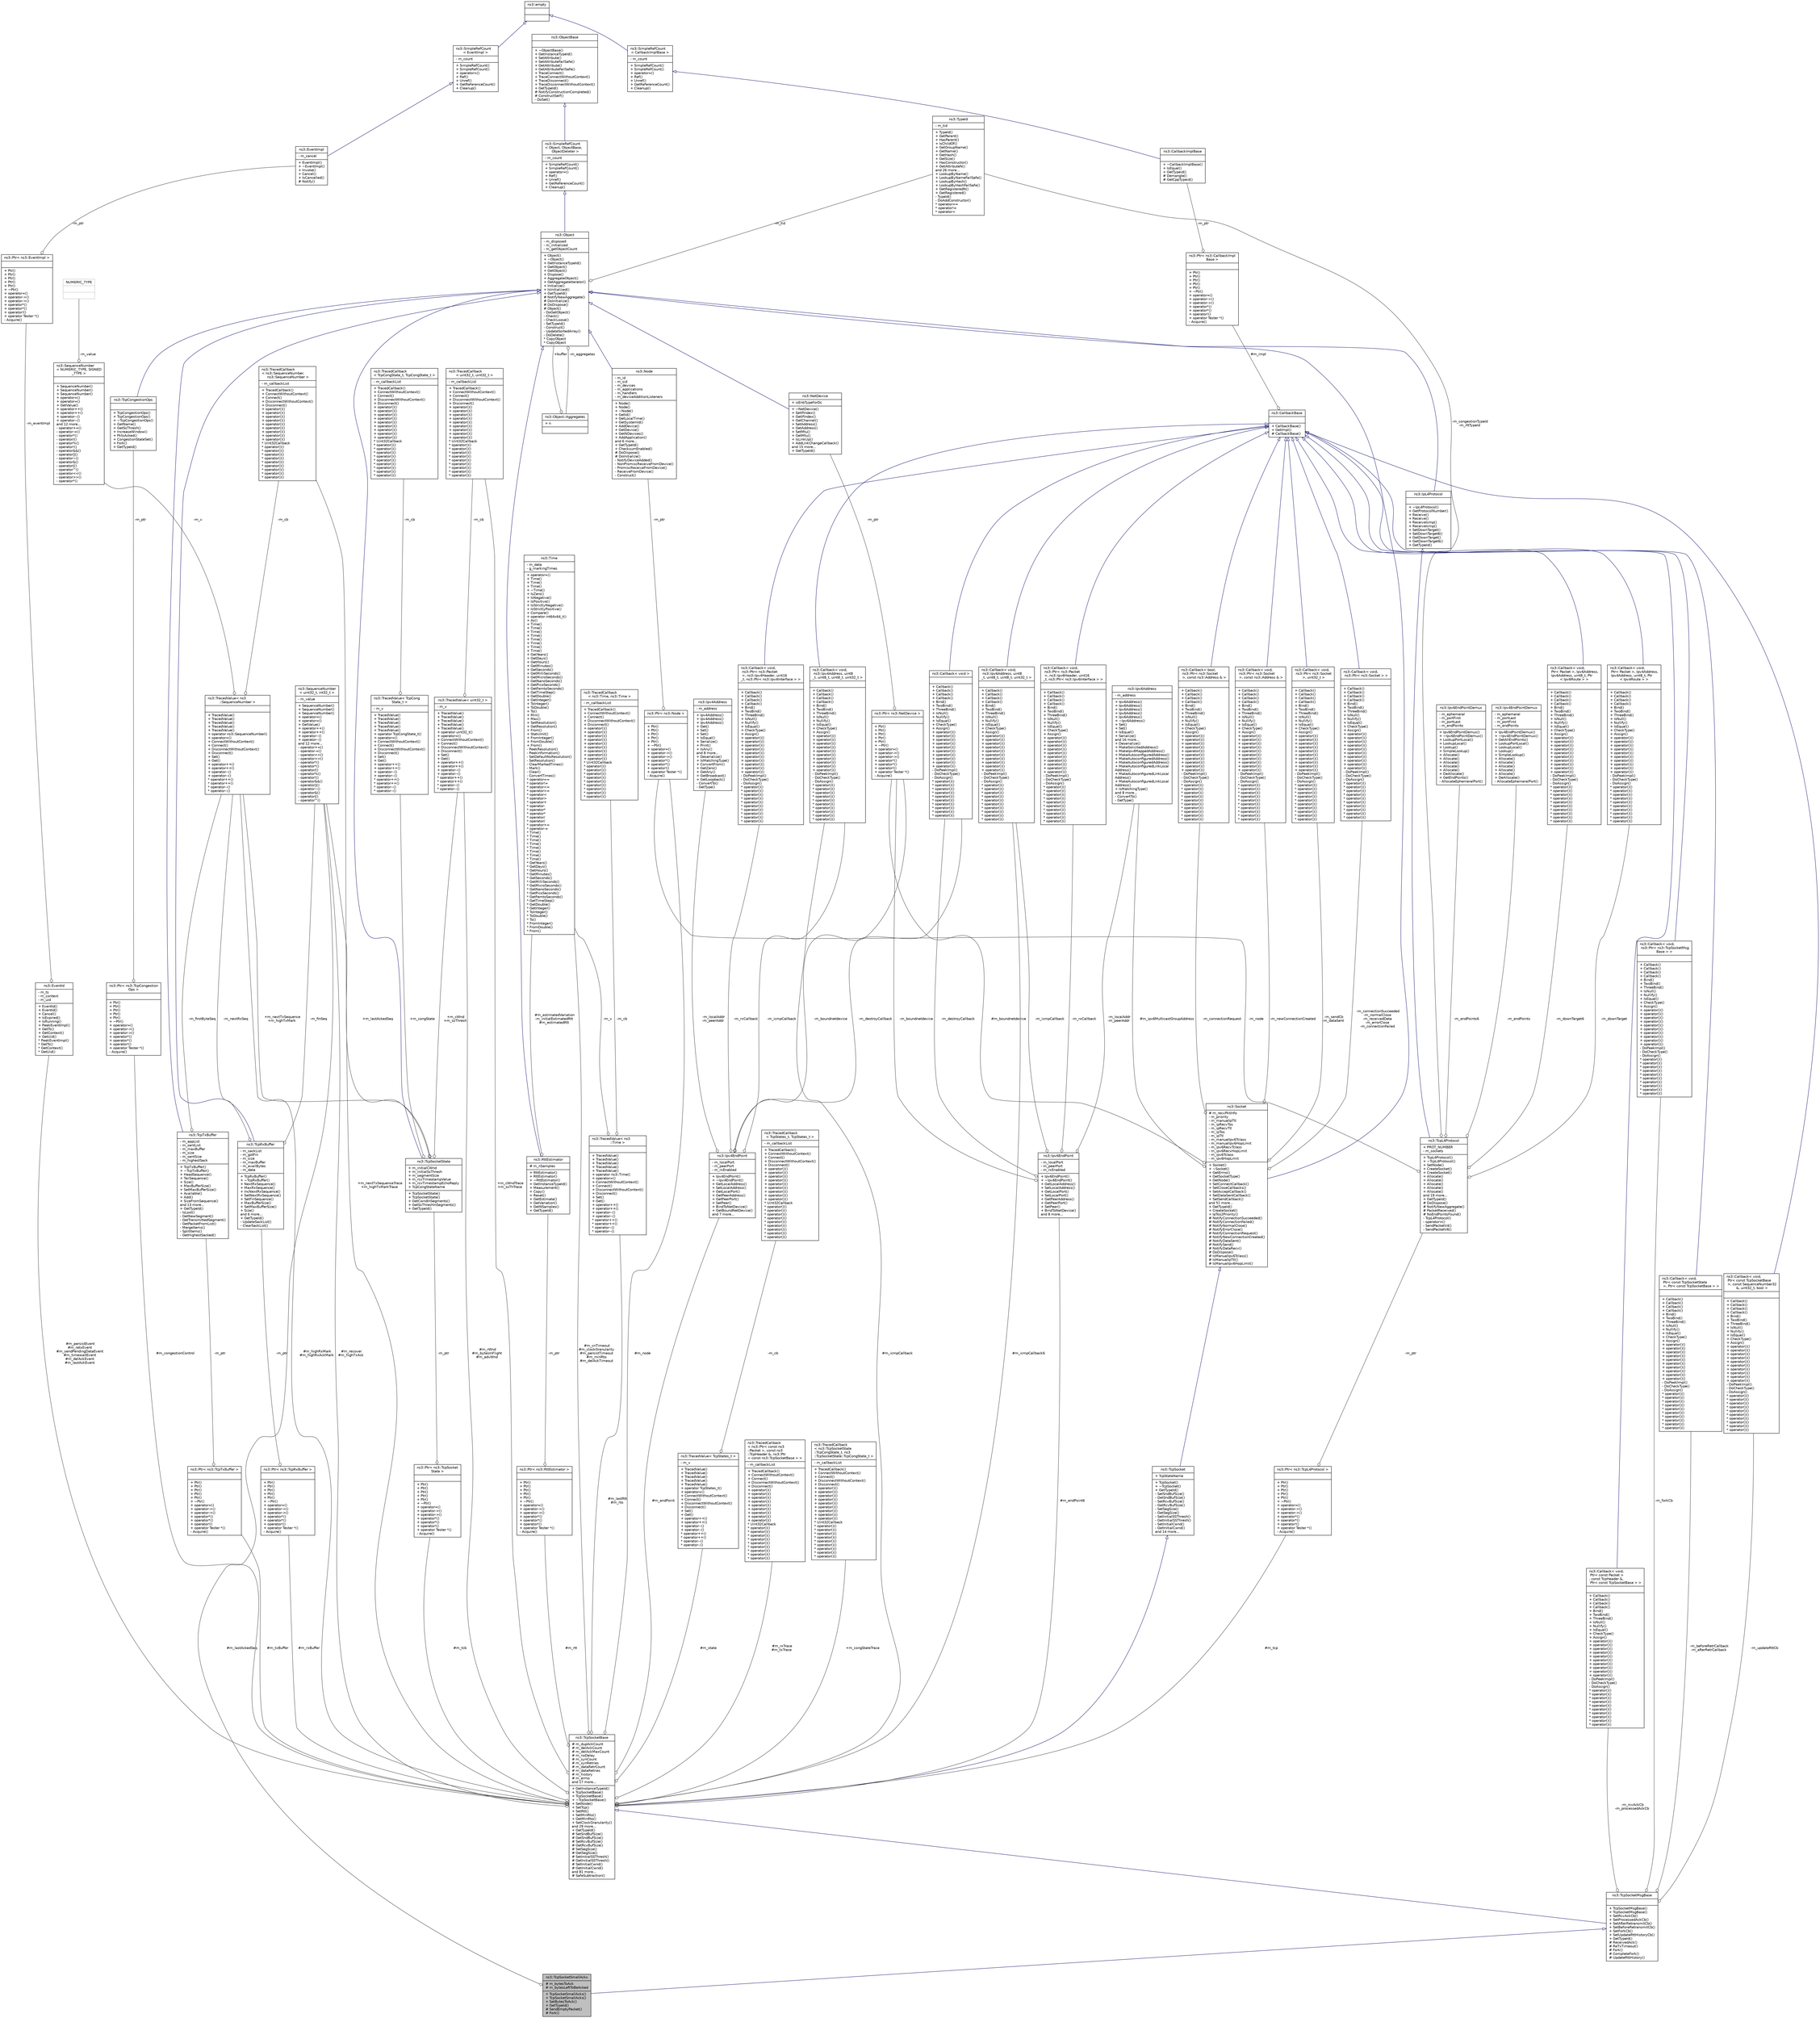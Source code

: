 digraph "ns3::TcpSocketSmallAcks"
{
  edge [fontname="Helvetica",fontsize="10",labelfontname="Helvetica",labelfontsize="10"];
  node [fontname="Helvetica",fontsize="10",shape=record];
  Node1 [label="{ns3::TcpSocketSmallAcks\n|# m_bytesToAck\l# m_bytesLeftToBeAcked\l|+ TcpSocketSmallAcks()\l+ TcpSocketSmallAcks()\l+ SetBytesToAck()\l+ GetTypeId()\l# SendEmptyPacket()\l# Fork()\l}",height=0.2,width=0.4,color="black", fillcolor="grey75", style="filled", fontcolor="black"];
  Node2 -> Node1 [dir="back",color="midnightblue",fontsize="10",style="solid",arrowtail="onormal"];
  Node2 [label="{ns3::TcpSocketMsgBase\n||+ TcpSocketMsgBase()\l+ TcpSocketMsgBase()\l+ SetRcvAckCb()\l+ SetProcessedAckCb()\l+ SetAfterRetransmitCb()\l+ SetBeforeRetransmitCb()\l+ SetForkCb()\l+ SetUpdateRttHistoryCb()\l+ GetTypeId()\l# ReceivedAck()\l# ReTxTimeout()\l# Fork()\l# CompleteFork()\l# UpdateRttHistory()\l}",height=0.2,width=0.4,color="black", fillcolor="white", style="filled",URL="$dd/d88/classns3_1_1TcpSocketMsgBase.html",tooltip="Class for inserting callbacks special points of the flow of TCP sockets. "];
  Node3 -> Node2 [dir="back",color="midnightblue",fontsize="10",style="solid",arrowtail="onormal"];
  Node3 [label="{ns3::TcpSocketBase\n|# m_dupAckCount\l# m_delAckCount\l# m_delAckMaxCount\l# m_noDelay\l# m_synCount\l# m_synRetries\l# m_dataRetrCount\l# m_dataRetries\l# m_history\l# m_errno\land 17 more...\l|+ GetInstanceTypeId()\l+ TcpSocketBase()\l+ TcpSocketBase()\l+ ~TcpSocketBase()\l+ SetNode()\l+ SetTcp()\l+ SetRtt()\l+ SetMinRto()\l+ GetMinRto()\l+ SetClockGranularity()\land 29 more...\l+ GetTypeId()\l# SetSndBufSize()\l# GetSndBufSize()\l# SetRcvBufSize()\l# GetRcvBufSize()\l# SetSegSize()\l# GetSegSize()\l# SetInitialSSThresh()\l# GetInitialSSThresh()\l# SetInitialCwnd()\l# GetInitialCwnd()\land 81 more...\l# SafeSubtraction()\l}",height=0.2,width=0.4,color="black", fillcolor="white", style="filled",URL="$d1/d45/classns3_1_1TcpSocketBase.html",tooltip="A base class for implementation of a stream socket using TCP. "];
  Node4 -> Node3 [dir="back",color="midnightblue",fontsize="10",style="solid",arrowtail="onormal"];
  Node4 [label="{ns3::TcpSocket\n|+ TcpStateName\l|+ TcpSocket()\l+ ~TcpSocket()\l+ GetTypeId()\l- SetSndBufSize()\l- GetSndBufSize()\l- SetRcvBufSize()\l- GetRcvBufSize()\l- SetSegSize()\l- GetSegSize()\l- SetInitialSSThresh()\l- GetInitialSSThresh()\l- SetInitialCwnd()\l- GetInitialCwnd()\land 14 more...\l}",height=0.2,width=0.4,color="black", fillcolor="white", style="filled",URL="$d2/dc5/classns3_1_1TcpSocket.html",tooltip="(abstract) base class of all TcpSockets "];
  Node5 -> Node4 [dir="back",color="midnightblue",fontsize="10",style="solid",arrowtail="onormal"];
  Node5 [label="{ns3::Socket\n|# m_recvPktInfo\l- m_priority\l- m_manualIpTtl\l- m_ipRecvTos\l- m_ipRecvTtl\l- m_ipTos\l- m_ipTtl\l- m_manualIpv6Tclass\l- m_manualIpv6HopLimit\l- m_ipv6RecvTclass\l- m_ipv6RecvHopLimit\l- m_ipv6Tclass\l- m_ipv6HopLimit\l|+ Socket()\l+ ~Socket()\l+ GetErrno()\l+ GetSocketType()\l+ GetNode()\l+ SetConnectCallback()\l+ SetCloseCallbacks()\l+ SetAcceptCallback()\l+ SetDataSentCallback()\l+ SetSendCallback()\land 51 more...\l+ GetTypeId()\l+ CreateSocket()\l+ IpTos2Priority()\l# NotifyConnectionSucceeded()\l# NotifyConnectionFailed()\l# NotifyNormalClose()\l# NotifyErrorClose()\l# NotifyConnectionRequest()\l# NotifyNewConnectionCreated()\l# NotifyDataSent()\l# NotifySend()\l# NotifyDataRecv()\l# DoDispose()\l# IsManualIpv6Tclass()\l# IsManualIpTtl()\l# IsManualIpv6HopLimit()\l}",height=0.2,width=0.4,color="black", fillcolor="white", style="filled",URL="$d9/df2/classns3_1_1Socket.html",tooltip="A low-level Socket API based loosely on the BSD Socket API.A few things to keep in mind about this ty..."];
  Node6 -> Node5 [dir="back",color="midnightblue",fontsize="10",style="solid",arrowtail="onormal"];
  Node6 [label="{ns3::Object\n|- m_disposed\l- m_initialized\l- m_getObjectCount\l|+ Object()\l+ ~Object()\l+ GetInstanceTypeId()\l+ GetObject()\l+ GetObject()\l+ Dispose()\l+ AggregateObject()\l+ GetAggregateIterator()\l+ Initialize()\l+ IsInitialized()\l+ GetTypeId()\l# NotifyNewAggregate()\l# DoInitialize()\l# DoDispose()\l# Object()\l- DoGetObject()\l- Check()\l- CheckLoose()\l- SetTypeId()\l- Construct()\l- UpdateSortedArray()\l- DoDelete()\l* CopyObject\l* CopyObject\l}",height=0.2,width=0.4,color="black", fillcolor="white", style="filled",URL="$d9/d77/classns3_1_1Object.html",tooltip="A base class which provides memory management and object aggregation. "];
  Node7 -> Node6 [dir="back",color="midnightblue",fontsize="10",style="solid",arrowtail="onormal"];
  Node7 [label="{ns3::SimpleRefCount\l\< Object, ObjectBase,\l ObjectDeleter \>\n|- m_count\l|+ SimpleRefCount()\l+ SimpleRefCount()\l+ operator=()\l+ Ref()\l+ Unref()\l+ GetReferenceCount()\l+ Cleanup()\l}",height=0.2,width=0.4,color="black", fillcolor="white", style="filled",URL="$da/da1/classns3_1_1SimpleRefCount.html"];
  Node8 -> Node7 [dir="back",color="midnightblue",fontsize="10",style="solid",arrowtail="onormal"];
  Node8 [label="{ns3::ObjectBase\n||+ ~ObjectBase()\l+ GetInstanceTypeId()\l+ SetAttribute()\l+ SetAttributeFailSafe()\l+ GetAttribute()\l+ GetAttributeFailSafe()\l+ TraceConnect()\l+ TraceConnectWithoutContext()\l+ TraceDisconnect()\l+ TraceDisconnectWithoutContext()\l+ GetTypeId()\l# NotifyConstructionCompleted()\l# ConstructSelf()\l- DoSet()\l}",height=0.2,width=0.4,color="black", fillcolor="white", style="filled",URL="$d2/dac/classns3_1_1ObjectBase.html",tooltip="Anchor the ns-3 type and attribute system. "];
  Node9 -> Node6 [color="grey25",fontsize="10",style="solid",label=" -m_tid" ,arrowhead="odiamond"];
  Node9 [label="{ns3::TypeId\n|- m_tid\l|+ TypeId()\l+ GetParent()\l+ HasParent()\l+ IsChildOf()\l+ GetGroupName()\l+ GetName()\l+ GetHash()\l+ GetSize()\l+ HasConstructor()\l+ GetAttributeN()\land 26 more...\l+ LookupByName()\l+ LookupByNameFailSafe()\l+ LookupByHash()\l+ LookupByHashFailSafe()\l+ GetRegisteredN()\l+ GetRegistered()\l- TypeId()\l- DoAddConstructor()\l* operator==\l* operator!=\l* operator\<\l}",height=0.2,width=0.4,color="black", fillcolor="white", style="filled",URL="$d6/d11/classns3_1_1TypeId.html",tooltip="a unique identifier for an interface. "];
  Node10 -> Node6 [color="grey25",fontsize="10",style="solid",label=" -m_aggregates" ,arrowhead="odiamond"];
  Node10 [label="{ns3::Object::Aggregates\n|+ n\l|}",height=0.2,width=0.4,color="black", fillcolor="white", style="filled",URL="$d5/de9/structns3_1_1Object_1_1Aggregates.html"];
  Node6 -> Node10 [color="grey25",fontsize="10",style="solid",label=" +buffer" ,arrowhead="odiamond"];
  Node11 -> Node5 [color="grey25",fontsize="10",style="solid",label=" #m_boundnetdevice" ,arrowhead="odiamond"];
  Node11 [label="{ns3::Ptr\< ns3::NetDevice \>\n||+ Ptr()\l+ Ptr()\l+ Ptr()\l+ Ptr()\l+ Ptr()\l+ ~Ptr()\l+ operator=()\l+ operator-\>()\l+ operator-\>()\l+ operator*()\l+ operator*()\l+ operator!()\l+ operator Tester *()\l- Acquire()\l}",height=0.2,width=0.4,color="black", fillcolor="white", style="filled",URL="$dc/d90/classns3_1_1Ptr.html"];
  Node12 -> Node11 [color="grey25",fontsize="10",style="solid",label=" -m_ptr" ,arrowhead="odiamond"];
  Node12 [label="{ns3::NetDevice\n|+ isEnbTypeForDc\l|+ ~NetDevice()\l+ SetIfIndex()\l+ GetIfIndex()\l+ GetChannel()\l+ SetAddress()\l+ GetAddress()\l+ SetMtu()\l+ GetMtu()\l+ IsLinkUp()\l+ AddLinkChangeCallback()\land 15 more...\l+ GetTypeId()\l}",height=0.2,width=0.4,color="black", fillcolor="white", style="filled",URL="$d9/dac/classns3_1_1NetDevice.html",tooltip="Network layer to device interface. "];
  Node6 -> Node12 [dir="back",color="midnightblue",fontsize="10",style="solid",arrowtail="onormal"];
  Node13 -> Node5 [color="grey25",fontsize="10",style="solid",label=" #m_ipv6MulticastGroupAddress" ,arrowhead="odiamond"];
  Node13 [label="{ns3::Ipv6Address\n|- m_address\l|+ Ipv6Address()\l+ Ipv6Address()\l+ Ipv6Address()\l+ Ipv6Address()\l+ Ipv6Address()\l+ ~Ipv6Address()\l+ Set()\l+ Set()\l+ IsEqual()\l+ Serialize()\land 16 more...\l+ Deserialize()\l+ MakeSolicitedAddress()\l+ MakeIpv4MappedAddress()\l+ MakeAutoconfiguredAddress()\l+ MakeAutoconfiguredAddress()\l+ MakeAutoconfiguredAddress()\l+ MakeAutoconfiguredLinkLocal\lAddress()\l+ MakeAutoconfiguredLinkLocal\lAddress()\l+ MakeAutoconfiguredLinkLocal\lAddress()\l+ IsMatchingType()\land 8 more...\l- ConvertTo()\l- GetType()\l}",height=0.2,width=0.4,color="black", fillcolor="white", style="filled",URL="$d5/de6/classns3_1_1Ipv6Address.html",tooltip="Describes an IPv6 address. "];
  Node14 -> Node5 [color="grey25",fontsize="10",style="solid",label=" -m_newConnectionCreated" ,arrowhead="odiamond"];
  Node14 [label="{ns3::Callback\< void,\l ns3::Ptr\< ns3::Socket\l \>, const ns3::Address & \>\n||+ Callback()\l+ Callback()\l+ Callback()\l+ Callback()\l+ Bind()\l+ TwoBind()\l+ ThreeBind()\l+ IsNull()\l+ Nullify()\l+ IsEqual()\l+ CheckType()\l+ Assign()\l+ operator()()\l+ operator()()\l+ operator()()\l+ operator()()\l+ operator()()\l+ operator()()\l+ operator()()\l+ operator()()\l+ operator()()\l+ operator()()\l- DoPeekImpl()\l- DoCheckType()\l- DoAssign()\l* operator()()\l* operator()()\l* operator()()\l* operator()()\l* operator()()\l* operator()()\l* operator()()\l* operator()()\l* operator()()\l* operator()()\l}",height=0.2,width=0.4,color="black", fillcolor="white", style="filled",URL="$d1/d48/classns3_1_1Callback.html"];
  Node15 -> Node14 [dir="back",color="midnightblue",fontsize="10",style="solid",arrowtail="onormal"];
  Node15 [label="{ns3::CallbackBase\n||+ CallbackBase()\l+ GetImpl()\l# CallbackBase()\l}",height=0.2,width=0.4,color="black", fillcolor="white", style="filled",URL="$d7/db5/classns3_1_1CallbackBase.html"];
  Node16 -> Node15 [color="grey25",fontsize="10",style="solid",label=" #m_impl" ,arrowhead="odiamond"];
  Node16 [label="{ns3::Ptr\< ns3::CallbackImpl\lBase \>\n||+ Ptr()\l+ Ptr()\l+ Ptr()\l+ Ptr()\l+ Ptr()\l+ ~Ptr()\l+ operator=()\l+ operator-\>()\l+ operator-\>()\l+ operator*()\l+ operator*()\l+ operator!()\l+ operator Tester *()\l- Acquire()\l}",height=0.2,width=0.4,color="black", fillcolor="white", style="filled",URL="$dc/d90/classns3_1_1Ptr.html"];
  Node17 -> Node16 [color="grey25",fontsize="10",style="solid",label=" -m_ptr" ,arrowhead="odiamond"];
  Node17 [label="{ns3::CallbackImplBase\n||+ ~CallbackImplBase()\l+ IsEqual()\l+ GetTypeid()\l# Demangle()\l# GetCppTypeid()\l}",height=0.2,width=0.4,color="black", fillcolor="white", style="filled",URL="$d3/dfa/classns3_1_1CallbackImplBase.html"];
  Node18 -> Node17 [dir="back",color="midnightblue",fontsize="10",style="solid",arrowtail="onormal"];
  Node18 [label="{ns3::SimpleRefCount\l\< CallbackImplBase \>\n|- m_count\l|+ SimpleRefCount()\l+ SimpleRefCount()\l+ operator=()\l+ Ref()\l+ Unref()\l+ GetReferenceCount()\l+ Cleanup()\l}",height=0.2,width=0.4,color="black", fillcolor="white", style="filled",URL="$da/da1/classns3_1_1SimpleRefCount.html"];
  Node19 -> Node18 [dir="back",color="midnightblue",fontsize="10",style="solid",arrowtail="onormal"];
  Node19 [label="{ns3::empty\n||}",height=0.2,width=0.4,color="black", fillcolor="white", style="filled",URL="$d9/d6a/classns3_1_1empty.html",tooltip="make Callback use a separate empty type "];
  Node20 -> Node5 [color="grey25",fontsize="10",style="solid",label=" -m_sendCb\n-m_dataSent" ,arrowhead="odiamond"];
  Node20 [label="{ns3::Callback\< void,\l ns3::Ptr\< ns3::Socket\l \>, uint32_t \>\n||+ Callback()\l+ Callback()\l+ Callback()\l+ Callback()\l+ Bind()\l+ TwoBind()\l+ ThreeBind()\l+ IsNull()\l+ Nullify()\l+ IsEqual()\l+ CheckType()\l+ Assign()\l+ operator()()\l+ operator()()\l+ operator()()\l+ operator()()\l+ operator()()\l+ operator()()\l+ operator()()\l+ operator()()\l+ operator()()\l+ operator()()\l- DoPeekImpl()\l- DoCheckType()\l- DoAssign()\l* operator()()\l* operator()()\l* operator()()\l* operator()()\l* operator()()\l* operator()()\l* operator()()\l* operator()()\l* operator()()\l* operator()()\l}",height=0.2,width=0.4,color="black", fillcolor="white", style="filled",URL="$d1/d48/classns3_1_1Callback.html"];
  Node15 -> Node20 [dir="back",color="midnightblue",fontsize="10",style="solid",arrowtail="onormal"];
  Node21 -> Node5 [color="grey25",fontsize="10",style="solid",label=" -m_connectionSucceeded\n-m_normalClose\n-m_receivedData\n-m_errorClose\n-m_connectionFailed" ,arrowhead="odiamond"];
  Node21 [label="{ns3::Callback\< void,\l ns3::Ptr\< ns3::Socket \> \>\n||+ Callback()\l+ Callback()\l+ Callback()\l+ Callback()\l+ Bind()\l+ TwoBind()\l+ ThreeBind()\l+ IsNull()\l+ Nullify()\l+ IsEqual()\l+ CheckType()\l+ Assign()\l+ operator()()\l+ operator()()\l+ operator()()\l+ operator()()\l+ operator()()\l+ operator()()\l+ operator()()\l+ operator()()\l+ operator()()\l+ operator()()\l- DoPeekImpl()\l- DoCheckType()\l- DoAssign()\l* operator()()\l* operator()()\l* operator()()\l* operator()()\l* operator()()\l* operator()()\l* operator()()\l* operator()()\l* operator()()\l* operator()()\l}",height=0.2,width=0.4,color="black", fillcolor="white", style="filled",URL="$d1/d48/classns3_1_1Callback.html"];
  Node15 -> Node21 [dir="back",color="midnightblue",fontsize="10",style="solid",arrowtail="onormal"];
  Node22 -> Node5 [color="grey25",fontsize="10",style="solid",label=" -m_connectionRequest" ,arrowhead="odiamond"];
  Node22 [label="{ns3::Callback\< bool,\l ns3::Ptr\< ns3::Socket\l \>, const ns3::Address & \>\n||+ Callback()\l+ Callback()\l+ Callback()\l+ Callback()\l+ Bind()\l+ TwoBind()\l+ ThreeBind()\l+ IsNull()\l+ Nullify()\l+ IsEqual()\l+ CheckType()\l+ Assign()\l+ operator()()\l+ operator()()\l+ operator()()\l+ operator()()\l+ operator()()\l+ operator()()\l+ operator()()\l+ operator()()\l+ operator()()\l+ operator()()\l- DoPeekImpl()\l- DoCheckType()\l- DoAssign()\l* operator()()\l* operator()()\l* operator()()\l* operator()()\l* operator()()\l* operator()()\l* operator()()\l* operator()()\l* operator()()\l* operator()()\l}",height=0.2,width=0.4,color="black", fillcolor="white", style="filled",URL="$d1/d48/classns3_1_1Callback.html"];
  Node15 -> Node22 [dir="back",color="midnightblue",fontsize="10",style="solid",arrowtail="onormal"];
  Node23 -> Node3 [color="grey25",fontsize="10",style="solid",label=" #m_icmpCallback" ,arrowhead="odiamond"];
  Node23 [label="{ns3::Callback\< void,\l ns3::Ipv4Address, uint8\l_t, uint8_t, uint8_t, uint32_t \>\n||+ Callback()\l+ Callback()\l+ Callback()\l+ Callback()\l+ Bind()\l+ TwoBind()\l+ ThreeBind()\l+ IsNull()\l+ Nullify()\l+ IsEqual()\l+ CheckType()\l+ Assign()\l+ operator()()\l+ operator()()\l+ operator()()\l+ operator()()\l+ operator()()\l+ operator()()\l+ operator()()\l+ operator()()\l+ operator()()\l+ operator()()\l- DoPeekImpl()\l- DoCheckType()\l- DoAssign()\l* operator()()\l* operator()()\l* operator()()\l* operator()()\l* operator()()\l* operator()()\l* operator()()\l* operator()()\l* operator()()\l* operator()()\l}",height=0.2,width=0.4,color="black", fillcolor="white", style="filled",URL="$d1/d48/classns3_1_1Callback.html"];
  Node15 -> Node23 [dir="back",color="midnightblue",fontsize="10",style="solid",arrowtail="onormal"];
  Node24 -> Node3 [color="grey25",fontsize="10",style="solid",label=" #m_recover\n#m_highTxAck" ,arrowhead="odiamond"];
  Node24 [label="{ns3::SequenceNumber\l\< uint32_t, int32_t \>\n|- m_value\l|+ SequenceNumber()\l+ SequenceNumber()\l+ SequenceNumber()\l+ operator=()\l+ operator=()\l+ GetValue()\l+ operator++()\l+ operator++()\l+ operator--()\l+ operator--()\land 12 more...\l- operator+=()\l- operator-=()\l- operator\<\<()\l- operator\>\>()\l- operator*()\l- operator*()\l- operator/()\l- operator%()\l- operator!()\l- operator&&()\l- operator\|\|()\l- operator~()\l- operator&()\l- operator\|()\l- operator^()\l}",height=0.2,width=0.4,color="black", fillcolor="white", style="filled",URL="$de/ddb/classns3_1_1SequenceNumber.html"];
  Node25 -> Node3 [color="grey25",fontsize="10",style="solid",label=" #m_txBuffer" ,arrowhead="odiamond"];
  Node25 [label="{ns3::Ptr\< ns3::TcpTxBuffer \>\n||+ Ptr()\l+ Ptr()\l+ Ptr()\l+ Ptr()\l+ Ptr()\l+ ~Ptr()\l+ operator=()\l+ operator-\>()\l+ operator-\>()\l+ operator*()\l+ operator*()\l+ operator!()\l+ operator Tester *()\l- Acquire()\l}",height=0.2,width=0.4,color="black", fillcolor="white", style="filled",URL="$dc/d90/classns3_1_1Ptr.html"];
  Node26 -> Node25 [color="grey25",fontsize="10",style="solid",label=" -m_ptr" ,arrowhead="odiamond"];
  Node26 [label="{ns3::TcpTxBuffer\n|- m_appList\l- m_sentList\l- m_maxBuffer\l- m_size\l- m_sentSize\l- m_highestSack\l|+ TcpTxBuffer()\l+ ~TcpTxBuffer()\l+ HeadSequence()\l+ TailSequence()\l+ Size()\l+ MaxBufferSize()\l+ SetMaxBufferSize()\l+ Available()\l+ Add()\l+ SizeFromSequence()\land 13 more...\l+ GetTypeId()\l- IsLost()\l- GetNewSegment()\l- GetTransmittedSegment()\l- GetPacketFromList()\l- MergeItems()\l- SplitItems()\l- GetHighestSacked()\l}",height=0.2,width=0.4,color="black", fillcolor="white", style="filled",URL="$d9/d1d/classns3_1_1TcpTxBuffer.html",tooltip="Tcp sender buffer. "];
  Node6 -> Node26 [dir="back",color="midnightblue",fontsize="10",style="solid",arrowtail="onormal"];
  Node27 -> Node26 [color="grey25",fontsize="10",style="solid",label=" -m_firstByteSeq" ,arrowhead="odiamond"];
  Node27 [label="{ns3::TracedValue\< ns3\l::SequenceNumber \>\n||+ TracedValue()\l+ TracedValue()\l+ TracedValue()\l+ TracedValue()\l+ TracedValue()\l+ operator ns3::SequenceNumber()\l+ operator=()\l+ ConnectWithoutContext()\l+ Connect()\l+ DisconnectWithoutContext()\l+ Disconnect()\l+ Set()\l+ Get()\l+ operator++()\l+ operator++()\l+ operator--()\l+ operator--()\l* operator++()\l* operator++()\l* operator--()\l* operator--()\l}",height=0.2,width=0.4,color="black", fillcolor="white", style="filled",URL="$df/d97/classns3_1_1TracedValue.html"];
  Node28 -> Node27 [color="grey25",fontsize="10",style="solid",label=" -m_v" ,arrowhead="odiamond"];
  Node28 [label="{ns3::SequenceNumber\l\< NUMERIC_TYPE, SIGNED\l_TYPE \>\n||+ SequenceNumber()\l+ SequenceNumber()\l+ SequenceNumber()\l+ operator=()\l+ operator=()\l+ GetValue()\l+ operator++()\l+ operator++()\l+ operator--()\l+ operator--()\land 12 more...\l- operator+=()\l- operator-=()\l- operator*()\l- operator/()\l- operator%()\l- operator!()\l- operator&&()\l- operator\|\|()\l- operator~()\l- operator&()\l- operator\|()\l- operator^()\l- operator\<\<()\l- operator\>\>()\l- operator*()\l}",height=0.2,width=0.4,color="black", fillcolor="white", style="filled",URL="$de/ddb/classns3_1_1SequenceNumber.html",tooltip="Generic \"sequence number\" class. "];
  Node29 -> Node28 [color="grey25",fontsize="10",style="solid",label=" -m_value" ,arrowhead="odiamond"];
  Node29 [label="{NUMERIC_TYPE\n||}",height=0.2,width=0.4,color="grey75", fillcolor="white", style="filled"];
  Node30 -> Node27 [color="grey25",fontsize="10",style="solid",label=" -m_cb" ,arrowhead="odiamond"];
  Node30 [label="{ns3::TracedCallback\l\< ns3::SequenceNumber,\l ns3::SequenceNumber \>\n|- m_callbackList\l|+ TracedCallback()\l+ ConnectWithoutContext()\l+ Connect()\l+ DisconnectWithoutContext()\l+ Disconnect()\l+ operator()()\l+ operator()()\l+ operator()()\l+ operator()()\l+ operator()()\l+ operator()()\l+ operator()()\l+ operator()()\l+ operator()()\l* Uint32Callback\l* operator()()\l* operator()()\l* operator()()\l* operator()()\l* operator()()\l* operator()()\l* operator()()\l* operator()()\l* operator()()\l}",height=0.2,width=0.4,color="black", fillcolor="white", style="filled",URL="$df/dec/classns3_1_1TracedCallback.html"];
  Node31 -> Node3 [color="grey25",fontsize="10",style="solid",label=" #m_rxBuffer" ,arrowhead="odiamond"];
  Node31 [label="{ns3::Ptr\< ns3::TcpRxBuffer \>\n||+ Ptr()\l+ Ptr()\l+ Ptr()\l+ Ptr()\l+ Ptr()\l+ ~Ptr()\l+ operator=()\l+ operator-\>()\l+ operator-\>()\l+ operator*()\l+ operator*()\l+ operator!()\l+ operator Tester *()\l- Acquire()\l}",height=0.2,width=0.4,color="black", fillcolor="white", style="filled",URL="$dc/d90/classns3_1_1Ptr.html"];
  Node32 -> Node31 [color="grey25",fontsize="10",style="solid",label=" -m_ptr" ,arrowhead="odiamond"];
  Node32 [label="{ns3::TcpRxBuffer\n|- m_sackList\l- m_gotFin\l- m_size\l- m_maxBuffer\l- m_availBytes\l- m_data\l|+ TcpRxBuffer()\l+ ~TcpRxBuffer()\l+ NextRxSequence()\l+ MaxRxSequence()\l+ IncNextRxSequence()\l+ SetNextRxSequence()\l+ SetFinSequence()\l+ MaxBufferSize()\l+ SetMaxBufferSize()\l+ Size()\land 6 more...\l+ GetTypeId()\l- UpdateSackList()\l- ClearSackList()\l}",height=0.2,width=0.4,color="black", fillcolor="white", style="filled",URL="$d3/d2b/classns3_1_1TcpRxBuffer.html",tooltip="Rx reordering buffer for TCP. "];
  Node6 -> Node32 [dir="back",color="midnightblue",fontsize="10",style="solid",arrowtail="onormal"];
  Node24 -> Node32 [color="grey25",fontsize="10",style="solid",label=" -m_finSeq" ,arrowhead="odiamond"];
  Node27 -> Node32 [color="grey25",fontsize="10",style="solid",label=" -m_nextRxSeq" ,arrowhead="odiamond"];
  Node33 -> Node3 [color="grey25",fontsize="10",style="solid",label=" #m_tcb" ,arrowhead="odiamond"];
  Node33 [label="{ns3::Ptr\< ns3::TcpSocket\lState \>\n||+ Ptr()\l+ Ptr()\l+ Ptr()\l+ Ptr()\l+ Ptr()\l+ ~Ptr()\l+ operator=()\l+ operator-\>()\l+ operator-\>()\l+ operator*()\l+ operator*()\l+ operator!()\l+ operator Tester *()\l- Acquire()\l}",height=0.2,width=0.4,color="black", fillcolor="white", style="filled",URL="$dc/d90/classns3_1_1Ptr.html"];
  Node34 -> Node33 [color="grey25",fontsize="10",style="solid",label=" -m_ptr" ,arrowhead="odiamond"];
  Node34 [label="{ns3::TcpSocketState\n|+ m_initialCWnd\l+ m_initialSsThresh\l+ m_segmentSize\l+ m_rcvTimestampValue\l+ m_rcvTimestampEchoReply\l+ TcpCongStateName\l|+ TcpSocketState()\l+ TcpSocketState()\l+ GetCwndInSegments()\l+ GetSsThreshInSegments()\l+ GetTypeId()\l}",height=0.2,width=0.4,color="black", fillcolor="white", style="filled",URL="$dd/db9/classns3_1_1TcpSocketState.html",tooltip="Data structure that records the congestion state of a connection. "];
  Node6 -> Node34 [dir="back",color="midnightblue",fontsize="10",style="solid",arrowtail="onormal"];
  Node24 -> Node34 [color="grey25",fontsize="10",style="solid",label=" +m_lastAckedSeq" ,arrowhead="odiamond"];
  Node27 -> Node34 [color="grey25",fontsize="10",style="solid",label=" +m_nextTxSequence\n+m_highTxMark" ,arrowhead="odiamond"];
  Node35 -> Node34 [color="grey25",fontsize="10",style="solid",label=" +m_congState" ,arrowhead="odiamond"];
  Node35 [label="{ns3::TracedValue\< TcpCong\lState_t \>\n|- m_v\l|+ TracedValue()\l+ TracedValue()\l+ TracedValue()\l+ TracedValue()\l+ TracedValue()\l+ operator TcpCongState_t()\l+ operator=()\l+ ConnectWithoutContext()\l+ Connect()\l+ DisconnectWithoutContext()\l+ Disconnect()\l+ Set()\l+ Get()\l+ operator++()\l+ operator++()\l+ operator--()\l+ operator--()\l* operator++()\l* operator++()\l* operator--()\l* operator--()\l}",height=0.2,width=0.4,color="black", fillcolor="white", style="filled",URL="$df/d97/classns3_1_1TracedValue.html"];
  Node36 -> Node35 [color="grey25",fontsize="10",style="solid",label=" -m_cb" ,arrowhead="odiamond"];
  Node36 [label="{ns3::TracedCallback\l\< TcpCongState_t, TcpCongState_t \>\n|- m_callbackList\l|+ TracedCallback()\l+ ConnectWithoutContext()\l+ Connect()\l+ DisconnectWithoutContext()\l+ Disconnect()\l+ operator()()\l+ operator()()\l+ operator()()\l+ operator()()\l+ operator()()\l+ operator()()\l+ operator()()\l+ operator()()\l+ operator()()\l* Uint32Callback\l* operator()()\l* operator()()\l* operator()()\l* operator()()\l* operator()()\l* operator()()\l* operator()()\l* operator()()\l* operator()()\l}",height=0.2,width=0.4,color="black", fillcolor="white", style="filled",URL="$df/dec/classns3_1_1TracedCallback.html"];
  Node37 -> Node34 [color="grey25",fontsize="10",style="solid",label=" +m_cWnd\n+m_ssThresh" ,arrowhead="odiamond"];
  Node37 [label="{ns3::TracedValue\< uint32_t \>\n|- m_v\l|+ TracedValue()\l+ TracedValue()\l+ TracedValue()\l+ TracedValue()\l+ TracedValue()\l+ operator uint32_t()\l+ operator=()\l+ ConnectWithoutContext()\l+ Connect()\l+ DisconnectWithoutContext()\l+ Disconnect()\l+ Set()\l+ Get()\l+ operator++()\l+ operator++()\l+ operator--()\l+ operator--()\l* operator++()\l* operator++()\l* operator--()\l* operator--()\l}",height=0.2,width=0.4,color="black", fillcolor="white", style="filled",URL="$df/d97/classns3_1_1TracedValue.html"];
  Node38 -> Node37 [color="grey25",fontsize="10",style="solid",label=" -m_cb" ,arrowhead="odiamond"];
  Node38 [label="{ns3::TracedCallback\l\< uint32_t, uint32_t \>\n|- m_callbackList\l|+ TracedCallback()\l+ ConnectWithoutContext()\l+ Connect()\l+ DisconnectWithoutContext()\l+ Disconnect()\l+ operator()()\l+ operator()()\l+ operator()()\l+ operator()()\l+ operator()()\l+ operator()()\l+ operator()()\l+ operator()()\l+ operator()()\l* Uint32Callback\l* operator()()\l* operator()()\l* operator()()\l* operator()()\l* operator()()\l* operator()()\l* operator()()\l* operator()()\l* operator()()\l}",height=0.2,width=0.4,color="black", fillcolor="white", style="filled",URL="$df/dec/classns3_1_1TracedCallback.html"];
  Node39 -> Node3 [color="grey25",fontsize="10",style="solid",label=" #m_state" ,arrowhead="odiamond"];
  Node39 [label="{ns3::TracedValue\< TcpStates_t \>\n|- m_v\l|+ TracedValue()\l+ TracedValue()\l+ TracedValue()\l+ TracedValue()\l+ TracedValue()\l+ operator TcpStates_t()\l+ operator=()\l+ ConnectWithoutContext()\l+ Connect()\l+ DisconnectWithoutContext()\l+ Disconnect()\l+ Set()\l+ Get()\l+ operator++()\l+ operator++()\l+ operator--()\l+ operator--()\l* operator++()\l* operator++()\l* operator--()\l* operator--()\l}",height=0.2,width=0.4,color="black", fillcolor="white", style="filled",URL="$df/d97/classns3_1_1TracedValue.html"];
  Node40 -> Node39 [color="grey25",fontsize="10",style="solid",label=" -m_cb" ,arrowhead="odiamond"];
  Node40 [label="{ns3::TracedCallback\l\< TcpStates_t, TcpStates_t \>\n|- m_callbackList\l|+ TracedCallback()\l+ ConnectWithoutContext()\l+ Connect()\l+ DisconnectWithoutContext()\l+ Disconnect()\l+ operator()()\l+ operator()()\l+ operator()()\l+ operator()()\l+ operator()()\l+ operator()()\l+ operator()()\l+ operator()()\l+ operator()()\l* Uint32Callback\l* operator()()\l* operator()()\l* operator()()\l* operator()()\l* operator()()\l* operator()()\l* operator()()\l* operator()()\l* operator()()\l}",height=0.2,width=0.4,color="black", fillcolor="white", style="filled",URL="$df/dec/classns3_1_1TracedCallback.html"];
  Node41 -> Node3 [color="grey25",fontsize="10",style="solid",label=" #m_node" ,arrowhead="odiamond"];
  Node41 [label="{ns3::Ptr\< ns3::Node \>\n||+ Ptr()\l+ Ptr()\l+ Ptr()\l+ Ptr()\l+ Ptr()\l+ ~Ptr()\l+ operator=()\l+ operator-\>()\l+ operator-\>()\l+ operator*()\l+ operator*()\l+ operator!()\l+ operator Tester *()\l- Acquire()\l}",height=0.2,width=0.4,color="black", fillcolor="white", style="filled",URL="$dc/d90/classns3_1_1Ptr.html"];
  Node42 -> Node41 [color="grey25",fontsize="10",style="solid",label=" -m_ptr" ,arrowhead="odiamond"];
  Node42 [label="{ns3::Node\n|- m_id\l- m_sid\l- m_devices\l- m_applications\l- m_handlers\l- m_deviceAdditionListeners\l|+ Node()\l+ Node()\l+ ~Node()\l+ GetId()\l+ GetLocalTime()\l+ GetSystemId()\l+ AddDevice()\l+ GetDevice()\l+ GetNDevices()\l+ AddApplication()\land 6 more...\l+ GetTypeId()\l+ ChecksumEnabled()\l# DoDispose()\l# DoInitialize()\l- NotifyDeviceAdded()\l- NonPromiscReceiveFromDevice()\l- PromiscReceiveFromDevice()\l- ReceiveFromDevice()\l- Construct()\l}",height=0.2,width=0.4,color="black", fillcolor="white", style="filled",URL="$dd/ded/classns3_1_1Node.html",tooltip="A network Node. "];
  Node6 -> Node42 [dir="back",color="midnightblue",fontsize="10",style="solid",arrowtail="onormal"];
  Node43 -> Node3 [color="grey25",fontsize="10",style="solid",label=" #m_persistEvent\n#m_retxEvent\n#m_sendPendingDataEvent\n#m_timewaitEvent\n#m_delAckEvent\n#m_lastAckEvent" ,arrowhead="odiamond"];
  Node43 [label="{ns3::EventId\n|- m_ts\l- m_context\l- m_uid\l|+ EventId()\l+ EventId()\l+ Cancel()\l+ IsExpired()\l+ IsRunning()\l+ PeekEventImpl()\l+ GetTs()\l+ GetContext()\l+ GetUid()\l* PeekEventImpl()\l* GetTs()\l* GetContext()\l* GetUid()\l}",height=0.2,width=0.4,color="black", fillcolor="white", style="filled",URL="$d1/df8/classns3_1_1EventId.html",tooltip="An identifier for simulation events. "];
  Node44 -> Node43 [color="grey25",fontsize="10",style="solid",label=" -m_eventImpl" ,arrowhead="odiamond"];
  Node44 [label="{ns3::Ptr\< ns3::EventImpl \>\n||+ Ptr()\l+ Ptr()\l+ Ptr()\l+ Ptr()\l+ Ptr()\l+ ~Ptr()\l+ operator=()\l+ operator-\>()\l+ operator-\>()\l+ operator*()\l+ operator*()\l+ operator!()\l+ operator Tester *()\l- Acquire()\l}",height=0.2,width=0.4,color="black", fillcolor="white", style="filled",URL="$dc/d90/classns3_1_1Ptr.html"];
  Node45 -> Node44 [color="grey25",fontsize="10",style="solid",label=" -m_ptr" ,arrowhead="odiamond"];
  Node45 [label="{ns3::EventImpl\n|- m_cancel\l|+ EventImpl()\l+ ~EventImpl()\l+ Invoke()\l+ Cancel()\l+ IsCancelled()\l# Notify()\l}",height=0.2,width=0.4,color="black", fillcolor="white", style="filled",URL="$da/def/classns3_1_1EventImpl.html",tooltip="A simulation event. "];
  Node46 -> Node45 [dir="back",color="midnightblue",fontsize="10",style="solid",arrowtail="onormal"];
  Node46 [label="{ns3::SimpleRefCount\l\< EventImpl \>\n|- m_count\l|+ SimpleRefCount()\l+ SimpleRefCount()\l+ operator=()\l+ Ref()\l+ Unref()\l+ GetReferenceCount()\l+ Cleanup()\l}",height=0.2,width=0.4,color="black", fillcolor="white", style="filled",URL="$da/da1/classns3_1_1SimpleRefCount.html"];
  Node19 -> Node46 [dir="back",color="midnightblue",fontsize="10",style="solid",arrowtail="onormal"];
  Node27 -> Node3 [color="grey25",fontsize="10",style="solid",label=" #m_highRxMark\n#m_highRxAckMark" ,arrowhead="odiamond"];
  Node47 -> Node3 [color="grey25",fontsize="10",style="solid",label=" #m_lastRtt\n#m_rto" ,arrowhead="odiamond"];
  Node47 [label="{ns3::TracedValue\< ns3\l::Time \>\n||+ TracedValue()\l+ TracedValue()\l+ TracedValue()\l+ TracedValue()\l+ TracedValue()\l+ operator ns3::Time()\l+ operator=()\l+ ConnectWithoutContext()\l+ Connect()\l+ DisconnectWithoutContext()\l+ Disconnect()\l+ Set()\l+ Get()\l+ operator++()\l+ operator++()\l+ operator--()\l+ operator--()\l* operator++()\l* operator++()\l* operator--()\l* operator--()\l}",height=0.2,width=0.4,color="black", fillcolor="white", style="filled",URL="$df/d97/classns3_1_1TracedValue.html"];
  Node48 -> Node47 [color="grey25",fontsize="10",style="solid",label=" -m_cb" ,arrowhead="odiamond"];
  Node48 [label="{ns3::TracedCallback\l\< ns3::Time, ns3::Time \>\n|- m_callbackList\l|+ TracedCallback()\l+ ConnectWithoutContext()\l+ Connect()\l+ DisconnectWithoutContext()\l+ Disconnect()\l+ operator()()\l+ operator()()\l+ operator()()\l+ operator()()\l+ operator()()\l+ operator()()\l+ operator()()\l+ operator()()\l+ operator()()\l* Uint32Callback\l* operator()()\l* operator()()\l* operator()()\l* operator()()\l* operator()()\l* operator()()\l* operator()()\l* operator()()\l* operator()()\l}",height=0.2,width=0.4,color="black", fillcolor="white", style="filled",URL="$df/dec/classns3_1_1TracedCallback.html"];
  Node49 -> Node47 [color="grey25",fontsize="10",style="solid",label=" -m_v" ,arrowhead="odiamond"];
  Node49 [label="{ns3::Time\n|- m_data\l- g_markingTimes\l|+ operator=()\l+ Time()\l+ Time()\l+ Time()\l+ ~Time()\l+ IsZero()\l+ IsNegative()\l+ IsPositive()\l+ IsStrictlyNegative()\l+ IsStrictlyPositive()\l+ Compare()\l+ operator int64x64_t()\l+ As()\l+ Time()\l+ Time()\l+ Time()\l+ Time()\l+ Time()\l+ Time()\l+ Time()\l+ Time()\l+ GetYears()\l+ GetDays()\l+ GetHours()\l+ GetMinutes()\l+ GetSeconds()\l+ GetMilliSeconds()\l+ GetMicroSeconds()\l+ GetNanoSeconds()\l+ GetPicoSeconds()\l+ GetFemtoSeconds()\l+ GetTimeStep()\l+ GetDouble()\l+ GetInteger()\l+ ToInteger()\l+ ToDouble()\l+ To()\l+ Min()\l+ Max()\l+ SetResolution()\l+ GetResolution()\l+ From()\l+ StaticInit()\l+ FromInteger()\l+ FromDouble()\l+ From()\l- PeekResolution()\l- PeekInformation()\l- SetDefaultNsResolution()\l- SetResolution()\l- ClearMarkedTimes()\l- Mark()\l- Clear()\l- ConvertTimes()\l* operator==\l* operator!=\l* operator\<=\l* operator\>=\l* operator\<\l* operator\>\l* operator+\l* operator-\l* operator*\l* operator*\l* operator/\l* operator/\l* operator+=\l* operator-=\l* Time()\l* Time()\l* Time()\l* Time()\l* Time()\l* Time()\l* Time()\l* Time()\l* GetYears()\l* GetDays()\l* GetHours()\l* GetMinutes()\l* GetSeconds()\l* GetMilliSeconds()\l* GetMicroSeconds()\l* GetNanoSeconds()\l* GetPicoSeconds()\l* GetFemtoSeconds()\l* GetTimeStep()\l* GetDouble()\l* GetInteger()\l* ToInteger()\l* ToDouble()\l* To()\l* FromInteger()\l* FromDouble()\l* From()\l}",height=0.2,width=0.4,color="black", fillcolor="white", style="filled",URL="$dc/d04/classns3_1_1Time.html",tooltip="Simulation virtual time values and global simulation resolution. "];
  Node30 -> Node3 [color="grey25",fontsize="10",style="solid",label=" +m_nextTxSequenceTrace\n+m_highTxMarkTrace" ,arrowhead="odiamond"];
  Node50 -> Node3 [color="grey25",fontsize="10",style="solid",label=" #m_rxTrace\n#m_txTrace" ,arrowhead="odiamond"];
  Node50 [label="{ns3::TracedCallback\l\< ns3::Ptr\< const ns3\l::Packet \>, const ns3\l::TcpHeader &, ns3::Ptr\l\< const ns3::TcpSocketBase \> \>\n|- m_callbackList\l|+ TracedCallback()\l+ ConnectWithoutContext()\l+ Connect()\l+ DisconnectWithoutContext()\l+ Disconnect()\l+ operator()()\l+ operator()()\l+ operator()()\l+ operator()()\l+ operator()()\l+ operator()()\l+ operator()()\l+ operator()()\l+ operator()()\l* Uint32Callback\l* operator()()\l* operator()()\l* operator()()\l* operator()()\l* operator()()\l* operator()()\l* operator()()\l* operator()()\l* operator()()\l}",height=0.2,width=0.4,color="black", fillcolor="white", style="filled",URL="$df/dec/classns3_1_1TracedCallback.html"];
  Node49 -> Node3 [color="grey25",fontsize="10",style="solid",label=" #m_cnTimeout\n#m_clockGranularity\n#m_persistTimeout\n#m_minRto\n#m_delAckTimeout" ,arrowhead="odiamond"];
  Node51 -> Node3 [color="grey25",fontsize="10",style="solid",label=" #m_tcp" ,arrowhead="odiamond"];
  Node51 [label="{ns3::Ptr\< ns3::TcpL4Protocol \>\n||+ Ptr()\l+ Ptr()\l+ Ptr()\l+ Ptr()\l+ Ptr()\l+ ~Ptr()\l+ operator=()\l+ operator-\>()\l+ operator-\>()\l+ operator*()\l+ operator*()\l+ operator!()\l+ operator Tester *()\l- Acquire()\l}",height=0.2,width=0.4,color="black", fillcolor="white", style="filled",URL="$dc/d90/classns3_1_1Ptr.html"];
  Node52 -> Node51 [color="grey25",fontsize="10",style="solid",label=" -m_ptr" ,arrowhead="odiamond"];
  Node52 [label="{ns3::TcpL4Protocol\n|+ PROT_NUMBER\l- m_sockets\l|+ TcpL4Protocol()\l+ ~TcpL4Protocol()\l+ SetNode()\l+ CreateSocket()\l+ CreateSocket()\l+ Allocate()\l+ Allocate()\l+ Allocate()\l+ Allocate()\l+ Allocate()\land 19 more...\l+ GetTypeId()\l# DoDispose()\l# NotifyNewAggregate()\l# PacketReceived()\l# NoEndPointsFound()\l- TcpL4Protocol()\l- operator=()\l- SendPacketV4()\l- SendPacketV6()\l}",height=0.2,width=0.4,color="black", fillcolor="white", style="filled",URL="$df/dc9/classns3_1_1TcpL4Protocol.html",tooltip="TCP socket creation and multiplexing/demultiplexing. "];
  Node53 -> Node52 [dir="back",color="midnightblue",fontsize="10",style="solid",arrowtail="onormal"];
  Node53 [label="{ns3::IpL4Protocol\n||+ ~IpL4Protocol()\l+ GetProtocolNumber()\l+ Receive()\l+ Receive()\l+ ReceiveIcmp()\l+ ReceiveIcmp()\l+ SetDownTarget()\l+ SetDownTarget6()\l+ GetDownTarget()\l+ GetDownTarget6()\l+ GetTypeId()\l}",height=0.2,width=0.4,color="black", fillcolor="white", style="filled",URL="$d8/da5/classns3_1_1IpL4Protocol.html",tooltip="L4 Protocol abstract base class. "];
  Node6 -> Node53 [dir="back",color="midnightblue",fontsize="10",style="solid",arrowtail="onormal"];
  Node54 -> Node52 [color="grey25",fontsize="10",style="solid",label=" -m_endPoints6" ,arrowhead="odiamond"];
  Node54 [label="{ns3::Ipv6EndPointDemux\n|- m_ephemeral\l- m_portFirst\l- m_portLast\l- m_endPoints\l|+ Ipv6EndPointDemux()\l+ ~Ipv6EndPointDemux()\l+ LookupPortLocal()\l+ LookupLocal()\l+ Lookup()\l+ SimpleLookup()\l+ Allocate()\l+ Allocate()\l+ Allocate()\l+ Allocate()\l+ Allocate()\l+ DeAllocate()\l+ GetEndPoints()\l- AllocateEphemeralPort()\l}",height=0.2,width=0.4,color="black", fillcolor="white", style="filled",URL="$d8/da4/classns3_1_1Ipv6EndPointDemux.html",tooltip="Demultiplexer for end points. "];
  Node55 -> Node52 [color="grey25",fontsize="10",style="solid",label=" -m_downTarget6" ,arrowhead="odiamond"];
  Node55 [label="{ns3::Callback\< void,\l Ptr\< Packet \>, Ipv6Address,\l Ipv6Address, uint8_t, Ptr\l\< Ipv6Route \> \>\n||+ Callback()\l+ Callback()\l+ Callback()\l+ Callback()\l+ Bind()\l+ TwoBind()\l+ ThreeBind()\l+ IsNull()\l+ Nullify()\l+ IsEqual()\l+ CheckType()\l+ Assign()\l+ operator()()\l+ operator()()\l+ operator()()\l+ operator()()\l+ operator()()\l+ operator()()\l+ operator()()\l+ operator()()\l+ operator()()\l+ operator()()\l- DoPeekImpl()\l- DoCheckType()\l- DoAssign()\l* operator()()\l* operator()()\l* operator()()\l* operator()()\l* operator()()\l* operator()()\l* operator()()\l* operator()()\l* operator()()\l* operator()()\l}",height=0.2,width=0.4,color="black", fillcolor="white", style="filled",URL="$d1/d48/classns3_1_1Callback.html"];
  Node15 -> Node55 [dir="back",color="midnightblue",fontsize="10",style="solid",arrowtail="onormal"];
  Node41 -> Node52 [color="grey25",fontsize="10",style="solid",label=" -m_node" ,arrowhead="odiamond"];
  Node9 -> Node52 [color="grey25",fontsize="10",style="solid",label=" -m_congestionTypeId\n-m_rttTypeId" ,arrowhead="odiamond"];
  Node56 -> Node52 [color="grey25",fontsize="10",style="solid",label=" -m_downTarget" ,arrowhead="odiamond"];
  Node56 [label="{ns3::Callback\< void,\l Ptr\< Packet \>, Ipv4Address,\l Ipv4Address, uint8_t, Ptr\l\< Ipv4Route \> \>\n||+ Callback()\l+ Callback()\l+ Callback()\l+ Callback()\l+ Bind()\l+ TwoBind()\l+ ThreeBind()\l+ IsNull()\l+ Nullify()\l+ IsEqual()\l+ CheckType()\l+ Assign()\l+ operator()()\l+ operator()()\l+ operator()()\l+ operator()()\l+ operator()()\l+ operator()()\l+ operator()()\l+ operator()()\l+ operator()()\l+ operator()()\l- DoPeekImpl()\l- DoCheckType()\l- DoAssign()\l* operator()()\l* operator()()\l* operator()()\l* operator()()\l* operator()()\l* operator()()\l* operator()()\l* operator()()\l* operator()()\l* operator()()\l}",height=0.2,width=0.4,color="black", fillcolor="white", style="filled",URL="$d1/d48/classns3_1_1Callback.html"];
  Node15 -> Node56 [dir="back",color="midnightblue",fontsize="10",style="solid",arrowtail="onormal"];
  Node57 -> Node52 [color="grey25",fontsize="10",style="solid",label=" -m_endPoints" ,arrowhead="odiamond"];
  Node57 [label="{ns3::Ipv4EndPointDemux\n|- m_ephemeral\l- m_portLast\l- m_portFirst\l- m_endPoints\l|+ Ipv4EndPointDemux()\l+ ~Ipv4EndPointDemux()\l+ GetAllEndPoints()\l+ LookupPortLocal()\l+ LookupLocal()\l+ Lookup()\l+ SimpleLookup()\l+ Allocate()\l+ Allocate()\l+ Allocate()\l+ Allocate()\l+ Allocate()\l+ DeAllocate()\l- AllocateEphemeralPort()\l}",height=0.2,width=0.4,color="black", fillcolor="white", style="filled",URL="$d0/d61/classns3_1_1Ipv4EndPointDemux.html",tooltip="Demultiplexes packets to various transport layer endpoints. "];
  Node58 -> Node3 [color="grey25",fontsize="10",style="solid",label=" #m_rtt" ,arrowhead="odiamond"];
  Node58 [label="{ns3::Ptr\< ns3::RttEstimator \>\n||+ Ptr()\l+ Ptr()\l+ Ptr()\l+ Ptr()\l+ Ptr()\l+ ~Ptr()\l+ operator=()\l+ operator-\>()\l+ operator-\>()\l+ operator*()\l+ operator*()\l+ operator!()\l+ operator Tester *()\l- Acquire()\l}",height=0.2,width=0.4,color="black", fillcolor="white", style="filled",URL="$dc/d90/classns3_1_1Ptr.html"];
  Node59 -> Node58 [color="grey25",fontsize="10",style="solid",label=" -m_ptr" ,arrowhead="odiamond"];
  Node59 [label="{ns3::RttEstimator\n|# m_nSamples\l|+ RttEstimator()\l+ RttEstimator()\l+ ~RttEstimator()\l+ GetInstanceTypeId()\l+ Measurement()\l+ Copy()\l+ Reset()\l+ GetEstimate()\l+ GetVariation()\l+ GetNSamples()\l+ GetTypeId()\l}",height=0.2,width=0.4,color="black", fillcolor="white", style="filled",URL="$da/d1f/classns3_1_1RttEstimator.html",tooltip="Base class for all RTT Estimators. "];
  Node6 -> Node59 [dir="back",color="midnightblue",fontsize="10",style="solid",arrowtail="onormal"];
  Node49 -> Node59 [color="grey25",fontsize="10",style="solid",label=" #m_estimatedVariation\n-m_initialEstimatedRtt\n#m_estimatedRtt" ,arrowhead="odiamond"];
  Node60 -> Node3 [color="grey25",fontsize="10",style="solid",label=" #m_congestionControl" ,arrowhead="odiamond"];
  Node60 [label="{ns3::Ptr\< ns3::TcpCongestion\lOps \>\n||+ Ptr()\l+ Ptr()\l+ Ptr()\l+ Ptr()\l+ Ptr()\l+ ~Ptr()\l+ operator=()\l+ operator-\>()\l+ operator-\>()\l+ operator*()\l+ operator*()\l+ operator!()\l+ operator Tester *()\l- Acquire()\l}",height=0.2,width=0.4,color="black", fillcolor="white", style="filled",URL="$dc/d90/classns3_1_1Ptr.html"];
  Node61 -> Node60 [color="grey25",fontsize="10",style="solid",label=" -m_ptr" ,arrowhead="odiamond"];
  Node61 [label="{ns3::TcpCongestionOps\n||+ TcpCongestionOps()\l+ TcpCongestionOps()\l+ ~TcpCongestionOps()\l+ GetName()\l+ GetSsThresh()\l+ IncreaseWindow()\l+ PktsAcked()\l+ CongestionStateSet()\l+ Fork()\l+ GetTypeId()\l}",height=0.2,width=0.4,color="black", fillcolor="white", style="filled",URL="$dd/d08/classns3_1_1TcpCongestionOps.html",tooltip="Congestion control abstract class. "];
  Node6 -> Node61 [dir="back",color="midnightblue",fontsize="10",style="solid",arrowtail="onormal"];
  Node62 -> Node3 [color="grey25",fontsize="10",style="solid",label=" #m_endPoint" ,arrowhead="odiamond"];
  Node62 [label="{ns3::Ipv4EndPoint\n|- m_localPort\l- m_peerPort\l- m_rxEnabled\l|+ Ipv4EndPoint()\l+ ~Ipv4EndPoint()\l+ GetLocalAddress()\l+ SetLocalAddress()\l+ GetLocalPort()\l+ GetPeerAddress()\l+ GetPeerPort()\l+ SetPeer()\l+ BindToNetDevice()\l+ GetBoundNetDevice()\land 7 more...\l}",height=0.2,width=0.4,color="black", fillcolor="white", style="filled",URL="$dd/d51/classns3_1_1Ipv4EndPoint.html",tooltip="A representation of an internet endpoint/connection. "];
  Node23 -> Node62 [color="grey25",fontsize="10",style="solid",label=" -m_icmpCallback" ,arrowhead="odiamond"];
  Node63 -> Node62 [color="grey25",fontsize="10",style="solid",label=" -m_rxCallback" ,arrowhead="odiamond"];
  Node63 [label="{ns3::Callback\< void,\l ns3::Ptr\< ns3::Packet\l \>, ns3::Ipv4Header, uint16\l_t, ns3::Ptr\< ns3::Ipv4Interface \> \>\n||+ Callback()\l+ Callback()\l+ Callback()\l+ Callback()\l+ Bind()\l+ TwoBind()\l+ ThreeBind()\l+ IsNull()\l+ Nullify()\l+ IsEqual()\l+ CheckType()\l+ Assign()\l+ operator()()\l+ operator()()\l+ operator()()\l+ operator()()\l+ operator()()\l+ operator()()\l+ operator()()\l+ operator()()\l+ operator()()\l+ operator()()\l- DoPeekImpl()\l- DoCheckType()\l- DoAssign()\l* operator()()\l* operator()()\l* operator()()\l* operator()()\l* operator()()\l* operator()()\l* operator()()\l* operator()()\l* operator()()\l* operator()()\l}",height=0.2,width=0.4,color="black", fillcolor="white", style="filled",URL="$d1/d48/classns3_1_1Callback.html"];
  Node15 -> Node63 [dir="back",color="midnightblue",fontsize="10",style="solid",arrowtail="onormal"];
  Node11 -> Node62 [color="grey25",fontsize="10",style="solid",label=" -m_boundnetdevice" ,arrowhead="odiamond"];
  Node64 -> Node62 [color="grey25",fontsize="10",style="solid",label=" -m_destroyCallback" ,arrowhead="odiamond"];
  Node64 [label="{ns3::Callback\< void \>\n||+ Callback()\l+ Callback()\l+ Callback()\l+ Callback()\l+ Bind()\l+ TwoBind()\l+ ThreeBind()\l+ IsNull()\l+ Nullify()\l+ IsEqual()\l+ CheckType()\l+ Assign()\l+ operator()()\l+ operator()()\l+ operator()()\l+ operator()()\l+ operator()()\l+ operator()()\l+ operator()()\l+ operator()()\l+ operator()()\l+ operator()()\l- DoPeekImpl()\l- DoCheckType()\l- DoAssign()\l* operator()()\l* operator()()\l* operator()()\l* operator()()\l* operator()()\l* operator()()\l* operator()()\l* operator()()\l* operator()()\l* operator()()\l}",height=0.2,width=0.4,color="black", fillcolor="white", style="filled",URL="$d1/d48/classns3_1_1Callback.html"];
  Node15 -> Node64 [dir="back",color="midnightblue",fontsize="10",style="solid",arrowtail="onormal"];
  Node65 -> Node62 [color="grey25",fontsize="10",style="solid",label=" -m_localAddr\n-m_peerAddr" ,arrowhead="odiamond"];
  Node65 [label="{ns3::Ipv4Address\n|- m_address\l|+ Ipv4Address()\l+ Ipv4Address()\l+ Ipv4Address()\l+ Get()\l+ Set()\l+ Set()\l+ IsEqual()\l+ Serialize()\l+ Print()\l+ IsAny()\land 8 more...\l+ Deserialize()\l+ IsMatchingType()\l+ ConvertFrom()\l+ GetZero()\l+ GetAny()\l+ GetBroadcast()\l+ GetLoopback()\l- ConvertTo()\l- GetType()\l}",height=0.2,width=0.4,color="black", fillcolor="white", style="filled",URL="$de/d55/classns3_1_1Ipv4Address.html",tooltip="Ipv4 addresses are stored in host order in this class. "];
  Node66 -> Node3 [color="grey25",fontsize="10",style="solid",label=" #m_icmpCallback6" ,arrowhead="odiamond"];
  Node66 [label="{ns3::Callback\< void,\l ns3::Ipv6Address, uint8\l_t, uint8_t, uint8_t, uint32_t \>\n||+ Callback()\l+ Callback()\l+ Callback()\l+ Callback()\l+ Bind()\l+ TwoBind()\l+ ThreeBind()\l+ IsNull()\l+ Nullify()\l+ IsEqual()\l+ CheckType()\l+ Assign()\l+ operator()()\l+ operator()()\l+ operator()()\l+ operator()()\l+ operator()()\l+ operator()()\l+ operator()()\l+ operator()()\l+ operator()()\l+ operator()()\l- DoPeekImpl()\l- DoCheckType()\l- DoAssign()\l* operator()()\l* operator()()\l* operator()()\l* operator()()\l* operator()()\l* operator()()\l* operator()()\l* operator()()\l* operator()()\l* operator()()\l}",height=0.2,width=0.4,color="black", fillcolor="white", style="filled",URL="$d1/d48/classns3_1_1Callback.html"];
  Node15 -> Node66 [dir="back",color="midnightblue",fontsize="10",style="solid",arrowtail="onormal"];
  Node67 -> Node3 [color="grey25",fontsize="10",style="solid",label=" #m_endPoint6" ,arrowhead="odiamond"];
  Node67 [label="{ns3::Ipv6EndPoint\n|- m_localPort\l- m_peerPort\l- m_rxEnabled\l|+ Ipv6EndPoint()\l+ ~Ipv6EndPoint()\l+ GetLocalAddress()\l+ SetLocalAddress()\l+ GetLocalPort()\l+ SetLocalPort()\l+ GetPeerAddress()\l+ GetPeerPort()\l+ SetPeer()\l+ BindToNetDevice()\land 8 more...\l}",height=0.2,width=0.4,color="black", fillcolor="white", style="filled",URL="$d0/df3/classns3_1_1Ipv6EndPoint.html",tooltip="A representation of an IPv6 endpoint/connection. "];
  Node68 -> Node67 [color="grey25",fontsize="10",style="solid",label=" -m_rxCallback" ,arrowhead="odiamond"];
  Node68 [label="{ns3::Callback\< void,\l ns3::Ptr\< ns3::Packet\l \>, ns3::Ipv6Header, uint16\l_t, ns3::Ptr\< ns3::Ipv6Interface \> \>\n||+ Callback()\l+ Callback()\l+ Callback()\l+ Callback()\l+ Bind()\l+ TwoBind()\l+ ThreeBind()\l+ IsNull()\l+ Nullify()\l+ IsEqual()\l+ CheckType()\l+ Assign()\l+ operator()()\l+ operator()()\l+ operator()()\l+ operator()()\l+ operator()()\l+ operator()()\l+ operator()()\l+ operator()()\l+ operator()()\l+ operator()()\l- DoPeekImpl()\l- DoCheckType()\l- DoAssign()\l* operator()()\l* operator()()\l* operator()()\l* operator()()\l* operator()()\l* operator()()\l* operator()()\l* operator()()\l* operator()()\l* operator()()\l}",height=0.2,width=0.4,color="black", fillcolor="white", style="filled",URL="$d1/d48/classns3_1_1Callback.html"];
  Node15 -> Node68 [dir="back",color="midnightblue",fontsize="10",style="solid",arrowtail="onormal"];
  Node11 -> Node67 [color="grey25",fontsize="10",style="solid",label=" -m_boundnetdevice" ,arrowhead="odiamond"];
  Node13 -> Node67 [color="grey25",fontsize="10",style="solid",label=" -m_localAddr\n-m_peerAddr" ,arrowhead="odiamond"];
  Node64 -> Node67 [color="grey25",fontsize="10",style="solid",label=" -m_destroyCallback" ,arrowhead="odiamond"];
  Node66 -> Node67 [color="grey25",fontsize="10",style="solid",label=" -m_icmpCallback" ,arrowhead="odiamond"];
  Node38 -> Node3 [color="grey25",fontsize="10",style="solid",label=" +m_cWndTrace\n+m_ssThTrace" ,arrowhead="odiamond"];
  Node37 -> Node3 [color="grey25",fontsize="10",style="solid",label=" #m_rWnd\n#m_bytesInFlight\n#m_advWnd" ,arrowhead="odiamond"];
  Node69 -> Node3 [color="grey25",fontsize="10",style="solid",label=" +m_congStateTrace" ,arrowhead="odiamond"];
  Node69 [label="{ns3::TracedCallback\l\< ns3::TcpSocketState\l::TcpCongState_t, ns3\l::TcpSocketState::TcpCongState_t \>\n|- m_callbackList\l|+ TracedCallback()\l+ ConnectWithoutContext()\l+ Connect()\l+ DisconnectWithoutContext()\l+ Disconnect()\l+ operator()()\l+ operator()()\l+ operator()()\l+ operator()()\l+ operator()()\l+ operator()()\l+ operator()()\l+ operator()()\l+ operator()()\l* Uint32Callback\l* operator()()\l* operator()()\l* operator()()\l* operator()()\l* operator()()\l* operator()()\l* operator()()\l* operator()()\l* operator()()\l}",height=0.2,width=0.4,color="black", fillcolor="white", style="filled",URL="$df/dec/classns3_1_1TracedCallback.html"];
  Node70 -> Node2 [color="grey25",fontsize="10",style="solid",label=" -m_updateRttCb" ,arrowhead="odiamond"];
  Node70 [label="{ns3::Callback\< void,\l Ptr\< const TcpSocketBase\l \>, const SequenceNumber32\l &, uint32_t, bool \>\n||+ Callback()\l+ Callback()\l+ Callback()\l+ Callback()\l+ Bind()\l+ TwoBind()\l+ ThreeBind()\l+ IsNull()\l+ Nullify()\l+ IsEqual()\l+ CheckType()\l+ Assign()\l+ operator()()\l+ operator()()\l+ operator()()\l+ operator()()\l+ operator()()\l+ operator()()\l+ operator()()\l+ operator()()\l+ operator()()\l+ operator()()\l- DoPeekImpl()\l- DoCheckType()\l- DoAssign()\l* operator()()\l* operator()()\l* operator()()\l* operator()()\l* operator()()\l* operator()()\l* operator()()\l* operator()()\l* operator()()\l* operator()()\l}",height=0.2,width=0.4,color="black", fillcolor="white", style="filled",URL="$d1/d48/classns3_1_1Callback.html"];
  Node15 -> Node70 [dir="back",color="midnightblue",fontsize="10",style="solid",arrowtail="onormal"];
  Node71 -> Node2 [color="grey25",fontsize="10",style="solid",label=" -m_rcvAckCb\n-m_processedAckCb" ,arrowhead="odiamond"];
  Node71 [label="{ns3::Callback\< void,\l Ptr\< const Packet \>\l, const TcpHeader &,\l Ptr\< const TcpSocketBase \> \>\n||+ Callback()\l+ Callback()\l+ Callback()\l+ Callback()\l+ Bind()\l+ TwoBind()\l+ ThreeBind()\l+ IsNull()\l+ Nullify()\l+ IsEqual()\l+ CheckType()\l+ Assign()\l+ operator()()\l+ operator()()\l+ operator()()\l+ operator()()\l+ operator()()\l+ operator()()\l+ operator()()\l+ operator()()\l+ operator()()\l+ operator()()\l- DoPeekImpl()\l- DoCheckType()\l- DoAssign()\l* operator()()\l* operator()()\l* operator()()\l* operator()()\l* operator()()\l* operator()()\l* operator()()\l* operator()()\l* operator()()\l* operator()()\l}",height=0.2,width=0.4,color="black", fillcolor="white", style="filled",URL="$d1/d48/classns3_1_1Callback.html"];
  Node15 -> Node71 [dir="back",color="midnightblue",fontsize="10",style="solid",arrowtail="onormal"];
  Node72 -> Node2 [color="grey25",fontsize="10",style="solid",label=" -m_forkCb" ,arrowhead="odiamond"];
  Node72 [label="{ns3::Callback\< void,\l ns3::Ptr\< ns3::TcpSocketMsg\lBase \> \>\n||+ Callback()\l+ Callback()\l+ Callback()\l+ Callback()\l+ Bind()\l+ TwoBind()\l+ ThreeBind()\l+ IsNull()\l+ Nullify()\l+ IsEqual()\l+ CheckType()\l+ Assign()\l+ operator()()\l+ operator()()\l+ operator()()\l+ operator()()\l+ operator()()\l+ operator()()\l+ operator()()\l+ operator()()\l+ operator()()\l+ operator()()\l- DoPeekImpl()\l- DoCheckType()\l- DoAssign()\l* operator()()\l* operator()()\l* operator()()\l* operator()()\l* operator()()\l* operator()()\l* operator()()\l* operator()()\l* operator()()\l* operator()()\l}",height=0.2,width=0.4,color="black", fillcolor="white", style="filled",URL="$d1/d48/classns3_1_1Callback.html"];
  Node15 -> Node72 [dir="back",color="midnightblue",fontsize="10",style="solid",arrowtail="onormal"];
  Node73 -> Node2 [color="grey25",fontsize="10",style="solid",label=" -m_beforeRetrCallback\n-m_afterRetrCallback" ,arrowhead="odiamond"];
  Node73 [label="{ns3::Callback\< void,\l Ptr\< const TcpSocketState\l \>, Ptr\< const TcpSocketBase \> \>\n||+ Callback()\l+ Callback()\l+ Callback()\l+ Callback()\l+ Bind()\l+ TwoBind()\l+ ThreeBind()\l+ IsNull()\l+ Nullify()\l+ IsEqual()\l+ CheckType()\l+ Assign()\l+ operator()()\l+ operator()()\l+ operator()()\l+ operator()()\l+ operator()()\l+ operator()()\l+ operator()()\l+ operator()()\l+ operator()()\l+ operator()()\l- DoPeekImpl()\l- DoCheckType()\l- DoAssign()\l* operator()()\l* operator()()\l* operator()()\l* operator()()\l* operator()()\l* operator()()\l* operator()()\l* operator()()\l* operator()()\l* operator()()\l}",height=0.2,width=0.4,color="black", fillcolor="white", style="filled",URL="$d1/d48/classns3_1_1Callback.html"];
  Node15 -> Node73 [dir="back",color="midnightblue",fontsize="10",style="solid",arrowtail="onormal"];
  Node24 -> Node1 [color="grey25",fontsize="10",style="solid",label=" #m_lastAckedSeq" ,arrowhead="odiamond"];
}
